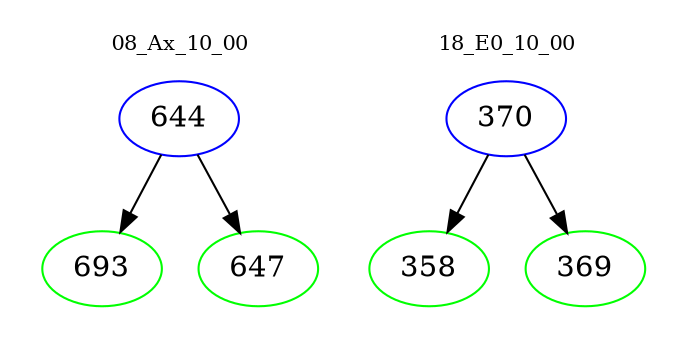 digraph{
subgraph cluster_0 {
color = white
label = "08_Ax_10_00";
fontsize=10;
T0_644 [label="644", color="blue"]
T0_644 -> T0_693 [color="black"]
T0_693 [label="693", color="green"]
T0_644 -> T0_647 [color="black"]
T0_647 [label="647", color="green"]
}
subgraph cluster_1 {
color = white
label = "18_E0_10_00";
fontsize=10;
T1_370 [label="370", color="blue"]
T1_370 -> T1_358 [color="black"]
T1_358 [label="358", color="green"]
T1_370 -> T1_369 [color="black"]
T1_369 [label="369", color="green"]
}
}
